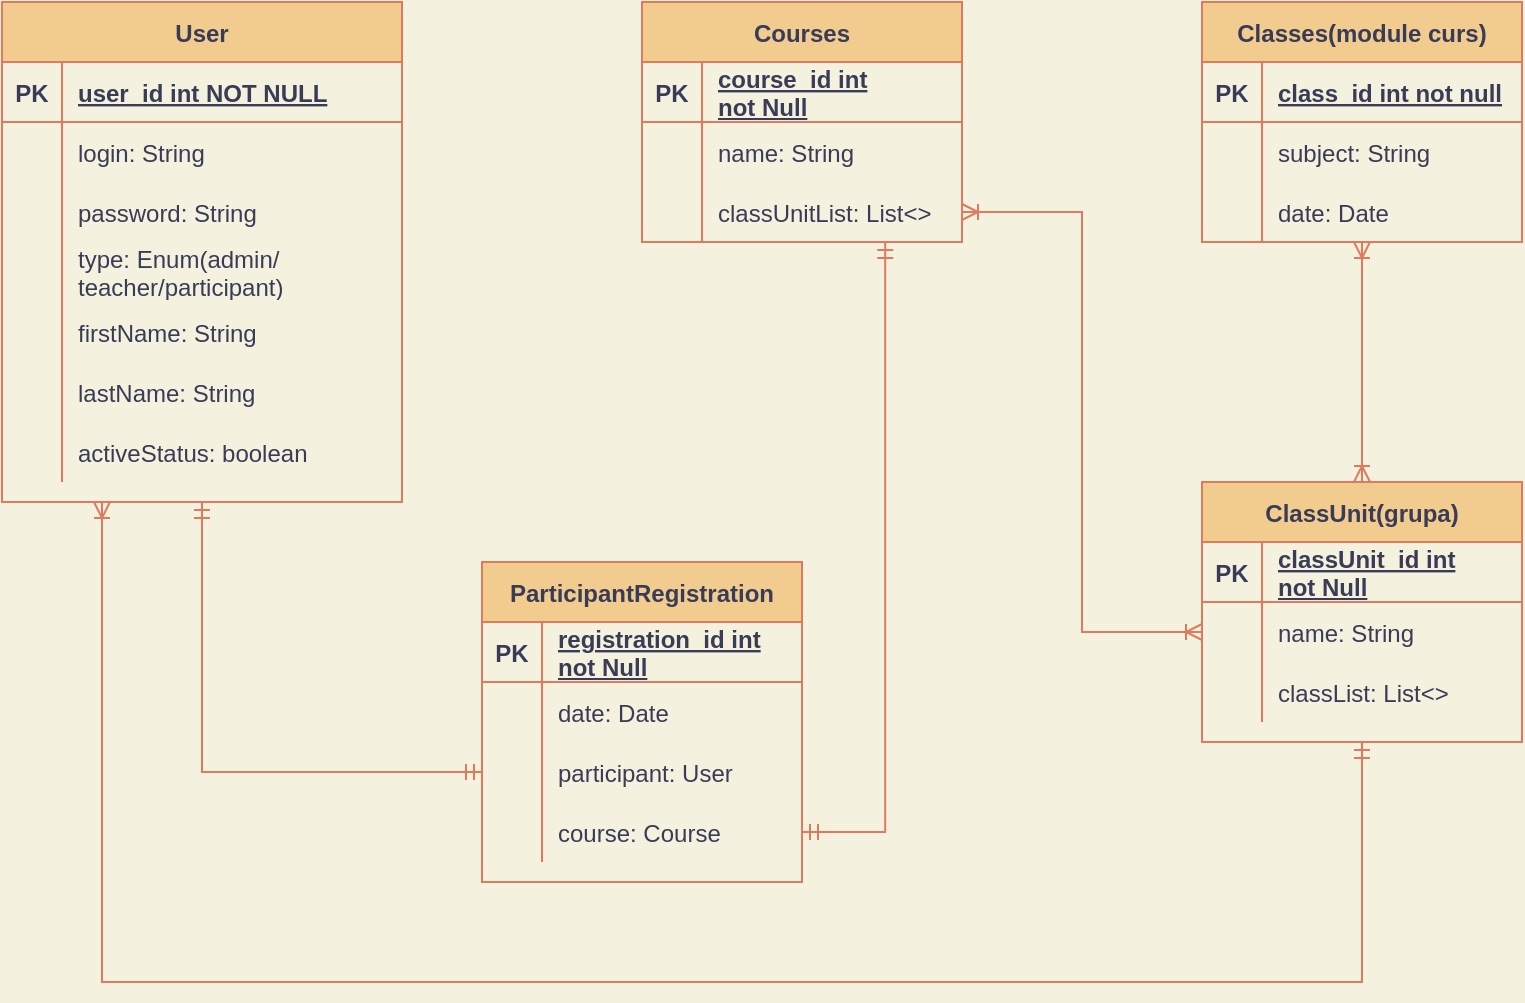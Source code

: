<mxfile version="13.6.5" type="device"><diagram id="R2lEEEUBdFMjLlhIrx00" name="Page-1"><mxGraphModel dx="958" dy="528" grid="1" gridSize="10" guides="1" tooltips="1" connect="1" arrows="1" fold="1" page="1" pageScale="1" pageWidth="1169" pageHeight="827" background="#F4F1DE" math="0" shadow="0" extFonts="Permanent Marker^https://fonts.googleapis.com/css?family=Permanent+Marker"><root><mxCell id="0"/><mxCell id="1" parent="0"/><mxCell id="t1AtbeF_gEcHzylxAlXW-76" style="edgeStyle=orthogonalEdgeStyle;rounded=0;orthogonalLoop=1;jettySize=auto;html=1;exitX=0.5;exitY=1;exitDx=0;exitDy=0;entryX=0;entryY=0.5;entryDx=0;entryDy=0;startArrow=ERmandOne;startFill=0;endArrow=ERmandOne;endFill=0;labelBackgroundColor=#F4F1DE;strokeColor=#E07A5F;fontColor=#393C56;" edge="1" parent="1" source="C-vyLk0tnHw3VtMMgP7b-23" target="t1AtbeF_gEcHzylxAlXW-69"><mxGeometry relative="1" as="geometry"/></mxCell><mxCell id="t1AtbeF_gEcHzylxAlXW-80" style="edgeStyle=orthogonalEdgeStyle;rounded=0;orthogonalLoop=1;jettySize=auto;html=1;exitX=0.25;exitY=1;exitDx=0;exitDy=0;entryX=0.5;entryY=1;entryDx=0;entryDy=0;startArrow=ERoneToMany;startFill=0;endArrow=ERmandOne;endFill=0;labelBackgroundColor=#F4F1DE;strokeColor=#E07A5F;fontColor=#393C56;" edge="1" parent="1" source="C-vyLk0tnHw3VtMMgP7b-23" target="t1AtbeF_gEcHzylxAlXW-35"><mxGeometry relative="1" as="geometry"><Array as="points"><mxPoint x="90" y="570"/><mxPoint x="720" y="570"/></Array></mxGeometry></mxCell><mxCell id="C-vyLk0tnHw3VtMMgP7b-23" value="User" style="shape=table;startSize=30;container=1;collapsible=1;childLayout=tableLayout;fixedRows=1;rowLines=0;fontStyle=1;align=center;resizeLast=1;fillColor=#F2CC8F;strokeColor=#E07A5F;fontColor=#393C56;" parent="1" vertex="1"><mxGeometry x="40" y="80" width="200" height="250" as="geometry"/></mxCell><mxCell id="C-vyLk0tnHw3VtMMgP7b-24" value="" style="shape=partialRectangle;collapsible=0;dropTarget=0;pointerEvents=0;fillColor=none;points=[[0,0.5],[1,0.5]];portConstraint=eastwest;top=0;left=0;right=0;bottom=1;strokeColor=#E07A5F;fontColor=#393C56;" parent="C-vyLk0tnHw3VtMMgP7b-23" vertex="1"><mxGeometry y="30" width="200" height="30" as="geometry"/></mxCell><mxCell id="C-vyLk0tnHw3VtMMgP7b-25" value="PK" style="shape=partialRectangle;overflow=hidden;connectable=0;fillColor=none;top=0;left=0;bottom=0;right=0;fontStyle=1;strokeColor=#E07A5F;fontColor=#393C56;" parent="C-vyLk0tnHw3VtMMgP7b-24" vertex="1"><mxGeometry width="30" height="30" as="geometry"/></mxCell><mxCell id="C-vyLk0tnHw3VtMMgP7b-26" value="user_id int NOT NULL " style="shape=partialRectangle;overflow=hidden;connectable=0;fillColor=none;top=0;left=0;bottom=0;right=0;align=left;spacingLeft=6;fontStyle=5;strokeColor=#E07A5F;fontColor=#393C56;" parent="C-vyLk0tnHw3VtMMgP7b-24" vertex="1"><mxGeometry x="30" width="170" height="30" as="geometry"/></mxCell><mxCell id="C-vyLk0tnHw3VtMMgP7b-27" value="" style="shape=partialRectangle;collapsible=0;dropTarget=0;pointerEvents=0;fillColor=none;points=[[0,0.5],[1,0.5]];portConstraint=eastwest;top=0;left=0;right=0;bottom=0;strokeColor=#E07A5F;fontColor=#393C56;" parent="C-vyLk0tnHw3VtMMgP7b-23" vertex="1"><mxGeometry y="60" width="200" height="30" as="geometry"/></mxCell><mxCell id="C-vyLk0tnHw3VtMMgP7b-28" value="" style="shape=partialRectangle;overflow=hidden;connectable=0;fillColor=none;top=0;left=0;bottom=0;right=0;strokeColor=#E07A5F;fontColor=#393C56;" parent="C-vyLk0tnHw3VtMMgP7b-27" vertex="1"><mxGeometry width="30" height="30" as="geometry"/></mxCell><mxCell id="C-vyLk0tnHw3VtMMgP7b-29" value="login: String" style="shape=partialRectangle;overflow=hidden;connectable=0;fillColor=none;top=0;left=0;bottom=0;right=0;align=left;spacingLeft=6;strokeColor=#E07A5F;fontColor=#393C56;" parent="C-vyLk0tnHw3VtMMgP7b-27" vertex="1"><mxGeometry x="30" width="170" height="30" as="geometry"/></mxCell><mxCell id="t1AtbeF_gEcHzylxAlXW-3" value="" style="shape=partialRectangle;collapsible=0;dropTarget=0;pointerEvents=0;fillColor=none;top=0;left=0;bottom=0;right=0;points=[[0,0.5],[1,0.5]];portConstraint=eastwest;strokeColor=#E07A5F;fontColor=#393C56;" vertex="1" parent="C-vyLk0tnHw3VtMMgP7b-23"><mxGeometry y="90" width="200" height="30" as="geometry"/></mxCell><mxCell id="t1AtbeF_gEcHzylxAlXW-4" value="" style="shape=partialRectangle;connectable=0;fillColor=none;top=0;left=0;bottom=0;right=0;editable=1;overflow=hidden;strokeColor=#E07A5F;fontColor=#393C56;" vertex="1" parent="t1AtbeF_gEcHzylxAlXW-3"><mxGeometry width="30" height="30" as="geometry"/></mxCell><mxCell id="t1AtbeF_gEcHzylxAlXW-5" value="password: String" style="shape=partialRectangle;connectable=0;fillColor=none;top=0;left=0;bottom=0;right=0;align=left;spacingLeft=6;overflow=hidden;strokeColor=#E07A5F;fontColor=#393C56;" vertex="1" parent="t1AtbeF_gEcHzylxAlXW-3"><mxGeometry x="30" width="170" height="30" as="geometry"/></mxCell><mxCell id="t1AtbeF_gEcHzylxAlXW-7" value="" style="shape=partialRectangle;collapsible=0;dropTarget=0;pointerEvents=0;fillColor=none;top=0;left=0;bottom=0;right=0;points=[[0,0.5],[1,0.5]];portConstraint=eastwest;strokeColor=#E07A5F;fontColor=#393C56;" vertex="1" parent="C-vyLk0tnHw3VtMMgP7b-23"><mxGeometry y="120" width="200" height="30" as="geometry"/></mxCell><mxCell id="t1AtbeF_gEcHzylxAlXW-8" value="" style="shape=partialRectangle;connectable=0;fillColor=none;top=0;left=0;bottom=0;right=0;editable=1;overflow=hidden;strokeColor=#E07A5F;fontColor=#393C56;" vertex="1" parent="t1AtbeF_gEcHzylxAlXW-7"><mxGeometry width="30" height="30" as="geometry"/></mxCell><mxCell id="t1AtbeF_gEcHzylxAlXW-9" value="type: Enum(admin/&#10;teacher/participant)" style="shape=partialRectangle;connectable=0;fillColor=none;top=0;left=0;bottom=0;right=0;align=left;spacingLeft=6;overflow=hidden;strokeColor=#E07A5F;fontColor=#393C56;" vertex="1" parent="t1AtbeF_gEcHzylxAlXW-7"><mxGeometry x="30" width="170" height="30" as="geometry"/></mxCell><mxCell id="t1AtbeF_gEcHzylxAlXW-11" value="" style="shape=partialRectangle;collapsible=0;dropTarget=0;pointerEvents=0;fillColor=none;top=0;left=0;bottom=0;right=0;points=[[0,0.5],[1,0.5]];portConstraint=eastwest;strokeColor=#E07A5F;fontColor=#393C56;" vertex="1" parent="C-vyLk0tnHw3VtMMgP7b-23"><mxGeometry y="150" width="200" height="30" as="geometry"/></mxCell><mxCell id="t1AtbeF_gEcHzylxAlXW-12" value="" style="shape=partialRectangle;connectable=0;fillColor=none;top=0;left=0;bottom=0;right=0;editable=1;overflow=hidden;strokeColor=#E07A5F;fontColor=#393C56;" vertex="1" parent="t1AtbeF_gEcHzylxAlXW-11"><mxGeometry width="30" height="30" as="geometry"/></mxCell><mxCell id="t1AtbeF_gEcHzylxAlXW-13" value="firstName: String" style="shape=partialRectangle;connectable=0;fillColor=none;top=0;left=0;bottom=0;right=0;align=left;spacingLeft=6;overflow=hidden;strokeColor=#E07A5F;fontColor=#393C56;" vertex="1" parent="t1AtbeF_gEcHzylxAlXW-11"><mxGeometry x="30" width="170" height="30" as="geometry"/></mxCell><mxCell id="t1AtbeF_gEcHzylxAlXW-15" value="" style="shape=partialRectangle;collapsible=0;dropTarget=0;pointerEvents=0;fillColor=none;top=0;left=0;bottom=0;right=0;points=[[0,0.5],[1,0.5]];portConstraint=eastwest;strokeColor=#E07A5F;fontColor=#393C56;" vertex="1" parent="C-vyLk0tnHw3VtMMgP7b-23"><mxGeometry y="180" width="200" height="30" as="geometry"/></mxCell><mxCell id="t1AtbeF_gEcHzylxAlXW-16" value="" style="shape=partialRectangle;connectable=0;fillColor=none;top=0;left=0;bottom=0;right=0;editable=1;overflow=hidden;strokeColor=#E07A5F;fontColor=#393C56;" vertex="1" parent="t1AtbeF_gEcHzylxAlXW-15"><mxGeometry width="30" height="30" as="geometry"/></mxCell><mxCell id="t1AtbeF_gEcHzylxAlXW-17" value="lastName: String" style="shape=partialRectangle;connectable=0;fillColor=none;top=0;left=0;bottom=0;right=0;align=left;spacingLeft=6;overflow=hidden;strokeColor=#E07A5F;fontColor=#393C56;" vertex="1" parent="t1AtbeF_gEcHzylxAlXW-15"><mxGeometry x="30" width="170" height="30" as="geometry"/></mxCell><mxCell id="t1AtbeF_gEcHzylxAlXW-19" value="" style="shape=partialRectangle;collapsible=0;dropTarget=0;pointerEvents=0;fillColor=none;top=0;left=0;bottom=0;right=0;points=[[0,0.5],[1,0.5]];portConstraint=eastwest;strokeColor=#E07A5F;fontColor=#393C56;" vertex="1" parent="C-vyLk0tnHw3VtMMgP7b-23"><mxGeometry y="210" width="200" height="30" as="geometry"/></mxCell><mxCell id="t1AtbeF_gEcHzylxAlXW-20" value="" style="shape=partialRectangle;connectable=0;fillColor=none;top=0;left=0;bottom=0;right=0;editable=1;overflow=hidden;strokeColor=#E07A5F;fontColor=#393C56;" vertex="1" parent="t1AtbeF_gEcHzylxAlXW-19"><mxGeometry width="30" height="30" as="geometry"/></mxCell><mxCell id="t1AtbeF_gEcHzylxAlXW-21" value="activeStatus: boolean" style="shape=partialRectangle;connectable=0;fillColor=none;top=0;left=0;bottom=0;right=0;align=left;spacingLeft=6;overflow=hidden;strokeColor=#E07A5F;fontColor=#393C56;" vertex="1" parent="t1AtbeF_gEcHzylxAlXW-19"><mxGeometry x="30" width="170" height="30" as="geometry"/></mxCell><mxCell id="t1AtbeF_gEcHzylxAlXW-62" value="ParticipantRegistration" style="shape=table;startSize=30;container=1;collapsible=1;childLayout=tableLayout;fixedRows=1;rowLines=0;fontStyle=1;align=center;resizeLast=1;fillColor=#F2CC8F;strokeColor=#E07A5F;fontColor=#393C56;" vertex="1" parent="1"><mxGeometry x="280" y="360" width="160" height="160" as="geometry"/></mxCell><mxCell id="t1AtbeF_gEcHzylxAlXW-63" value="" style="shape=partialRectangle;collapsible=0;dropTarget=0;pointerEvents=0;fillColor=none;top=0;left=0;bottom=1;right=0;points=[[0,0.5],[1,0.5]];portConstraint=eastwest;strokeColor=#E07A5F;fontColor=#393C56;" vertex="1" parent="t1AtbeF_gEcHzylxAlXW-62"><mxGeometry y="30" width="160" height="30" as="geometry"/></mxCell><mxCell id="t1AtbeF_gEcHzylxAlXW-64" value="PK" style="shape=partialRectangle;connectable=0;fillColor=none;top=0;left=0;bottom=0;right=0;fontStyle=1;overflow=hidden;strokeColor=#E07A5F;fontColor=#393C56;" vertex="1" parent="t1AtbeF_gEcHzylxAlXW-63"><mxGeometry width="30" height="30" as="geometry"/></mxCell><mxCell id="t1AtbeF_gEcHzylxAlXW-65" value="registration_id int &#10;not Null" style="shape=partialRectangle;connectable=0;fillColor=none;top=0;left=0;bottom=0;right=0;align=left;spacingLeft=6;fontStyle=5;overflow=hidden;strokeColor=#E07A5F;fontColor=#393C56;" vertex="1" parent="t1AtbeF_gEcHzylxAlXW-63"><mxGeometry x="30" width="130" height="30" as="geometry"/></mxCell><mxCell id="t1AtbeF_gEcHzylxAlXW-66" value="" style="shape=partialRectangle;collapsible=0;dropTarget=0;pointerEvents=0;fillColor=none;top=0;left=0;bottom=0;right=0;points=[[0,0.5],[1,0.5]];portConstraint=eastwest;strokeColor=#E07A5F;fontColor=#393C56;" vertex="1" parent="t1AtbeF_gEcHzylxAlXW-62"><mxGeometry y="60" width="160" height="30" as="geometry"/></mxCell><mxCell id="t1AtbeF_gEcHzylxAlXW-67" value="" style="shape=partialRectangle;connectable=0;fillColor=none;top=0;left=0;bottom=0;right=0;editable=1;overflow=hidden;strokeColor=#E07A5F;fontColor=#393C56;" vertex="1" parent="t1AtbeF_gEcHzylxAlXW-66"><mxGeometry width="30" height="30" as="geometry"/></mxCell><mxCell id="t1AtbeF_gEcHzylxAlXW-68" value="date: Date" style="shape=partialRectangle;connectable=0;fillColor=none;top=0;left=0;bottom=0;right=0;align=left;spacingLeft=6;overflow=hidden;strokeColor=#E07A5F;fontColor=#393C56;" vertex="1" parent="t1AtbeF_gEcHzylxAlXW-66"><mxGeometry x="30" width="130" height="30" as="geometry"/></mxCell><mxCell id="t1AtbeF_gEcHzylxAlXW-69" value="" style="shape=partialRectangle;collapsible=0;dropTarget=0;pointerEvents=0;fillColor=none;top=0;left=0;bottom=0;right=0;points=[[0,0.5],[1,0.5]];portConstraint=eastwest;strokeColor=#E07A5F;fontColor=#393C56;" vertex="1" parent="t1AtbeF_gEcHzylxAlXW-62"><mxGeometry y="90" width="160" height="30" as="geometry"/></mxCell><mxCell id="t1AtbeF_gEcHzylxAlXW-70" value="" style="shape=partialRectangle;connectable=0;fillColor=none;top=0;left=0;bottom=0;right=0;editable=1;overflow=hidden;strokeColor=#E07A5F;fontColor=#393C56;" vertex="1" parent="t1AtbeF_gEcHzylxAlXW-69"><mxGeometry width="30" height="30" as="geometry"/></mxCell><mxCell id="t1AtbeF_gEcHzylxAlXW-71" value="participant: User" style="shape=partialRectangle;connectable=0;fillColor=none;top=0;left=0;bottom=0;right=0;align=left;spacingLeft=6;overflow=hidden;strokeColor=#E07A5F;fontColor=#393C56;" vertex="1" parent="t1AtbeF_gEcHzylxAlXW-69"><mxGeometry x="30" width="130" height="30" as="geometry"/></mxCell><mxCell id="t1AtbeF_gEcHzylxAlXW-72" value="" style="shape=partialRectangle;collapsible=0;dropTarget=0;pointerEvents=0;fillColor=none;top=0;left=0;bottom=0;right=0;points=[[0,0.5],[1,0.5]];portConstraint=eastwest;strokeColor=#E07A5F;fontColor=#393C56;" vertex="1" parent="t1AtbeF_gEcHzylxAlXW-62"><mxGeometry y="120" width="160" height="30" as="geometry"/></mxCell><mxCell id="t1AtbeF_gEcHzylxAlXW-73" value="" style="shape=partialRectangle;connectable=0;fillColor=none;top=0;left=0;bottom=0;right=0;editable=1;overflow=hidden;strokeColor=#E07A5F;fontColor=#393C56;" vertex="1" parent="t1AtbeF_gEcHzylxAlXW-72"><mxGeometry width="30" height="30" as="geometry"/></mxCell><mxCell id="t1AtbeF_gEcHzylxAlXW-74" value="course: Course" style="shape=partialRectangle;connectable=0;fillColor=none;top=0;left=0;bottom=0;right=0;align=left;spacingLeft=6;overflow=hidden;strokeColor=#E07A5F;fontColor=#393C56;" vertex="1" parent="t1AtbeF_gEcHzylxAlXW-72"><mxGeometry x="30" width="130" height="30" as="geometry"/></mxCell><mxCell id="t1AtbeF_gEcHzylxAlXW-48" value="Courses" style="shape=table;startSize=30;container=1;collapsible=1;childLayout=tableLayout;fixedRows=1;rowLines=0;fontStyle=1;align=center;resizeLast=1;fillColor=#F2CC8F;strokeColor=#E07A5F;fontColor=#393C56;" vertex="1" parent="1"><mxGeometry x="360" y="80" width="160" height="120" as="geometry"/></mxCell><mxCell id="t1AtbeF_gEcHzylxAlXW-49" value="" style="shape=partialRectangle;collapsible=0;dropTarget=0;pointerEvents=0;fillColor=none;top=0;left=0;bottom=1;right=0;points=[[0,0.5],[1,0.5]];portConstraint=eastwest;strokeColor=#E07A5F;fontColor=#393C56;" vertex="1" parent="t1AtbeF_gEcHzylxAlXW-48"><mxGeometry y="30" width="160" height="30" as="geometry"/></mxCell><mxCell id="t1AtbeF_gEcHzylxAlXW-50" value="PK" style="shape=partialRectangle;connectable=0;fillColor=none;top=0;left=0;bottom=0;right=0;fontStyle=1;overflow=hidden;strokeColor=#E07A5F;fontColor=#393C56;" vertex="1" parent="t1AtbeF_gEcHzylxAlXW-49"><mxGeometry width="30" height="30" as="geometry"/></mxCell><mxCell id="t1AtbeF_gEcHzylxAlXW-51" value="course_id int &#10;not Null" style="shape=partialRectangle;connectable=0;fillColor=none;top=0;left=0;bottom=0;right=0;align=left;spacingLeft=6;fontStyle=5;overflow=hidden;strokeColor=#E07A5F;fontColor=#393C56;" vertex="1" parent="t1AtbeF_gEcHzylxAlXW-49"><mxGeometry x="30" width="130" height="30" as="geometry"/></mxCell><mxCell id="t1AtbeF_gEcHzylxAlXW-52" value="" style="shape=partialRectangle;collapsible=0;dropTarget=0;pointerEvents=0;fillColor=none;top=0;left=0;bottom=0;right=0;points=[[0,0.5],[1,0.5]];portConstraint=eastwest;strokeColor=#E07A5F;fontColor=#393C56;" vertex="1" parent="t1AtbeF_gEcHzylxAlXW-48"><mxGeometry y="60" width="160" height="30" as="geometry"/></mxCell><mxCell id="t1AtbeF_gEcHzylxAlXW-53" value="" style="shape=partialRectangle;connectable=0;fillColor=none;top=0;left=0;bottom=0;right=0;editable=1;overflow=hidden;strokeColor=#E07A5F;fontColor=#393C56;" vertex="1" parent="t1AtbeF_gEcHzylxAlXW-52"><mxGeometry width="30" height="30" as="geometry"/></mxCell><mxCell id="t1AtbeF_gEcHzylxAlXW-54" value="name: String" style="shape=partialRectangle;connectable=0;fillColor=none;top=0;left=0;bottom=0;right=0;align=left;spacingLeft=6;overflow=hidden;strokeColor=#E07A5F;fontColor=#393C56;" vertex="1" parent="t1AtbeF_gEcHzylxAlXW-52"><mxGeometry x="30" width="130" height="30" as="geometry"/></mxCell><mxCell id="t1AtbeF_gEcHzylxAlXW-55" value="" style="shape=partialRectangle;collapsible=0;dropTarget=0;pointerEvents=0;fillColor=none;top=0;left=0;bottom=0;right=0;points=[[0,0.5],[1,0.5]];portConstraint=eastwest;strokeColor=#E07A5F;fontColor=#393C56;" vertex="1" parent="t1AtbeF_gEcHzylxAlXW-48"><mxGeometry y="90" width="160" height="30" as="geometry"/></mxCell><mxCell id="t1AtbeF_gEcHzylxAlXW-56" value="" style="shape=partialRectangle;connectable=0;fillColor=none;top=0;left=0;bottom=0;right=0;editable=1;overflow=hidden;strokeColor=#E07A5F;fontColor=#393C56;" vertex="1" parent="t1AtbeF_gEcHzylxAlXW-55"><mxGeometry width="30" height="30" as="geometry"/></mxCell><mxCell id="t1AtbeF_gEcHzylxAlXW-57" value="classUnitList: List&lt;&gt;" style="shape=partialRectangle;connectable=0;fillColor=none;top=0;left=0;bottom=0;right=0;align=left;spacingLeft=6;overflow=hidden;strokeColor=#E07A5F;fontColor=#393C56;" vertex="1" parent="t1AtbeF_gEcHzylxAlXW-55"><mxGeometry x="30" width="130" height="30" as="geometry"/></mxCell><mxCell id="t1AtbeF_gEcHzylxAlXW-77" style="edgeStyle=orthogonalEdgeStyle;rounded=0;orthogonalLoop=1;jettySize=auto;html=1;exitX=1;exitY=0.5;exitDx=0;exitDy=0;startArrow=ERmandOne;startFill=0;endArrow=ERmandOne;endFill=0;entryX=0.76;entryY=1.002;entryDx=0;entryDy=0;entryPerimeter=0;labelBackgroundColor=#F4F1DE;strokeColor=#E07A5F;fontColor=#393C56;" edge="1" parent="1" source="t1AtbeF_gEcHzylxAlXW-72" target="t1AtbeF_gEcHzylxAlXW-55"><mxGeometry relative="1" as="geometry"><mxPoint x="480" y="210" as="targetPoint"/></mxGeometry></mxCell><mxCell id="t1AtbeF_gEcHzylxAlXW-78" style="edgeStyle=orthogonalEdgeStyle;rounded=0;orthogonalLoop=1;jettySize=auto;html=1;entryX=0.5;entryY=0;entryDx=0;entryDy=0;startArrow=ERoneToMany;startFill=0;endArrow=ERoneToMany;endFill=0;labelBackgroundColor=#F4F1DE;strokeColor=#E07A5F;fontColor=#393C56;" edge="1" parent="1" source="t1AtbeF_gEcHzylxAlXW-22" target="t1AtbeF_gEcHzylxAlXW-35"><mxGeometry relative="1" as="geometry"/></mxCell><mxCell id="t1AtbeF_gEcHzylxAlXW-22" value="Classes(module curs)" style="shape=table;startSize=30;container=1;collapsible=1;childLayout=tableLayout;fixedRows=1;rowLines=0;fontStyle=1;align=center;resizeLast=1;fillColor=#F2CC8F;strokeColor=#E07A5F;fontColor=#393C56;" vertex="1" parent="1"><mxGeometry x="640" y="80" width="160" height="120" as="geometry"/></mxCell><mxCell id="t1AtbeF_gEcHzylxAlXW-23" value="" style="shape=partialRectangle;collapsible=0;dropTarget=0;pointerEvents=0;fillColor=none;top=0;left=0;bottom=1;right=0;points=[[0,0.5],[1,0.5]];portConstraint=eastwest;strokeColor=#E07A5F;fontColor=#393C56;" vertex="1" parent="t1AtbeF_gEcHzylxAlXW-22"><mxGeometry y="30" width="160" height="30" as="geometry"/></mxCell><mxCell id="t1AtbeF_gEcHzylxAlXW-24" value="PK" style="shape=partialRectangle;connectable=0;fillColor=none;top=0;left=0;bottom=0;right=0;fontStyle=1;overflow=hidden;strokeColor=#E07A5F;fontColor=#393C56;" vertex="1" parent="t1AtbeF_gEcHzylxAlXW-23"><mxGeometry width="30" height="30" as="geometry"/></mxCell><mxCell id="t1AtbeF_gEcHzylxAlXW-25" value="class_id int not null" style="shape=partialRectangle;connectable=0;fillColor=none;top=0;left=0;bottom=0;right=0;align=left;spacingLeft=6;fontStyle=5;overflow=hidden;strokeColor=#E07A5F;fontColor=#393C56;" vertex="1" parent="t1AtbeF_gEcHzylxAlXW-23"><mxGeometry x="30" width="130" height="30" as="geometry"/></mxCell><mxCell id="t1AtbeF_gEcHzylxAlXW-26" value="" style="shape=partialRectangle;collapsible=0;dropTarget=0;pointerEvents=0;fillColor=none;top=0;left=0;bottom=0;right=0;points=[[0,0.5],[1,0.5]];portConstraint=eastwest;strokeColor=#E07A5F;fontColor=#393C56;" vertex="1" parent="t1AtbeF_gEcHzylxAlXW-22"><mxGeometry y="60" width="160" height="30" as="geometry"/></mxCell><mxCell id="t1AtbeF_gEcHzylxAlXW-27" value="" style="shape=partialRectangle;connectable=0;fillColor=none;top=0;left=0;bottom=0;right=0;editable=1;overflow=hidden;strokeColor=#E07A5F;fontColor=#393C56;" vertex="1" parent="t1AtbeF_gEcHzylxAlXW-26"><mxGeometry width="30" height="30" as="geometry"/></mxCell><mxCell id="t1AtbeF_gEcHzylxAlXW-28" value="subject: String" style="shape=partialRectangle;connectable=0;fillColor=none;top=0;left=0;bottom=0;right=0;align=left;spacingLeft=6;overflow=hidden;strokeColor=#E07A5F;fontColor=#393C56;" vertex="1" parent="t1AtbeF_gEcHzylxAlXW-26"><mxGeometry x="30" width="130" height="30" as="geometry"/></mxCell><mxCell id="t1AtbeF_gEcHzylxAlXW-29" value="" style="shape=partialRectangle;collapsible=0;dropTarget=0;pointerEvents=0;fillColor=none;top=0;left=0;bottom=0;right=0;points=[[0,0.5],[1,0.5]];portConstraint=eastwest;strokeColor=#E07A5F;fontColor=#393C56;" vertex="1" parent="t1AtbeF_gEcHzylxAlXW-22"><mxGeometry y="90" width="160" height="30" as="geometry"/></mxCell><mxCell id="t1AtbeF_gEcHzylxAlXW-30" value="" style="shape=partialRectangle;connectable=0;fillColor=none;top=0;left=0;bottom=0;right=0;editable=1;overflow=hidden;strokeColor=#E07A5F;fontColor=#393C56;" vertex="1" parent="t1AtbeF_gEcHzylxAlXW-29"><mxGeometry width="30" height="30" as="geometry"/></mxCell><mxCell id="t1AtbeF_gEcHzylxAlXW-31" value="date: Date" style="shape=partialRectangle;connectable=0;fillColor=none;top=0;left=0;bottom=0;right=0;align=left;spacingLeft=6;overflow=hidden;strokeColor=#E07A5F;fontColor=#393C56;" vertex="1" parent="t1AtbeF_gEcHzylxAlXW-29"><mxGeometry x="30" width="130" height="30" as="geometry"/></mxCell><mxCell id="t1AtbeF_gEcHzylxAlXW-35" value="ClassUnit(grupa)" style="shape=table;startSize=30;container=1;collapsible=1;childLayout=tableLayout;fixedRows=1;rowLines=0;fontStyle=1;align=center;resizeLast=1;fillColor=#F2CC8F;strokeColor=#E07A5F;fontColor=#393C56;" vertex="1" parent="1"><mxGeometry x="640" y="320" width="160" height="130" as="geometry"/></mxCell><mxCell id="t1AtbeF_gEcHzylxAlXW-36" value="" style="shape=partialRectangle;collapsible=0;dropTarget=0;pointerEvents=0;fillColor=none;top=0;left=0;bottom=1;right=0;points=[[0,0.5],[1,0.5]];portConstraint=eastwest;strokeColor=#E07A5F;fontColor=#393C56;" vertex="1" parent="t1AtbeF_gEcHzylxAlXW-35"><mxGeometry y="30" width="160" height="30" as="geometry"/></mxCell><mxCell id="t1AtbeF_gEcHzylxAlXW-37" value="PK" style="shape=partialRectangle;connectable=0;fillColor=none;top=0;left=0;bottom=0;right=0;fontStyle=1;overflow=hidden;strokeColor=#E07A5F;fontColor=#393C56;" vertex="1" parent="t1AtbeF_gEcHzylxAlXW-36"><mxGeometry width="30" height="30" as="geometry"/></mxCell><mxCell id="t1AtbeF_gEcHzylxAlXW-38" value="classUnit_id int &#10;not Null" style="shape=partialRectangle;connectable=0;fillColor=none;top=0;left=0;bottom=0;right=0;align=left;spacingLeft=6;fontStyle=5;overflow=hidden;strokeColor=#E07A5F;fontColor=#393C56;" vertex="1" parent="t1AtbeF_gEcHzylxAlXW-36"><mxGeometry x="30" width="130" height="30" as="geometry"/></mxCell><mxCell id="t1AtbeF_gEcHzylxAlXW-39" value="" style="shape=partialRectangle;collapsible=0;dropTarget=0;pointerEvents=0;fillColor=none;top=0;left=0;bottom=0;right=0;points=[[0,0.5],[1,0.5]];portConstraint=eastwest;strokeColor=#E07A5F;fontColor=#393C56;" vertex="1" parent="t1AtbeF_gEcHzylxAlXW-35"><mxGeometry y="60" width="160" height="30" as="geometry"/></mxCell><mxCell id="t1AtbeF_gEcHzylxAlXW-40" value="" style="shape=partialRectangle;connectable=0;fillColor=none;top=0;left=0;bottom=0;right=0;editable=1;overflow=hidden;strokeColor=#E07A5F;fontColor=#393C56;" vertex="1" parent="t1AtbeF_gEcHzylxAlXW-39"><mxGeometry width="30" height="30" as="geometry"/></mxCell><mxCell id="t1AtbeF_gEcHzylxAlXW-41" value="name: String" style="shape=partialRectangle;connectable=0;fillColor=none;top=0;left=0;bottom=0;right=0;align=left;spacingLeft=6;overflow=hidden;strokeColor=#E07A5F;fontColor=#393C56;" vertex="1" parent="t1AtbeF_gEcHzylxAlXW-39"><mxGeometry x="30" width="130" height="30" as="geometry"/></mxCell><mxCell id="t1AtbeF_gEcHzylxAlXW-42" value="" style="shape=partialRectangle;collapsible=0;dropTarget=0;pointerEvents=0;fillColor=none;top=0;left=0;bottom=0;right=0;points=[[0,0.5],[1,0.5]];portConstraint=eastwest;strokeColor=#E07A5F;fontColor=#393C56;" vertex="1" parent="t1AtbeF_gEcHzylxAlXW-35"><mxGeometry y="90" width="160" height="30" as="geometry"/></mxCell><mxCell id="t1AtbeF_gEcHzylxAlXW-43" value="" style="shape=partialRectangle;connectable=0;fillColor=none;top=0;left=0;bottom=0;right=0;editable=1;overflow=hidden;strokeColor=#E07A5F;fontColor=#393C56;" vertex="1" parent="t1AtbeF_gEcHzylxAlXW-42"><mxGeometry width="30" height="30" as="geometry"/></mxCell><mxCell id="t1AtbeF_gEcHzylxAlXW-44" value="classList: List&lt;&gt;" style="shape=partialRectangle;connectable=0;fillColor=none;top=0;left=0;bottom=0;right=0;align=left;spacingLeft=6;overflow=hidden;strokeColor=#E07A5F;fontColor=#393C56;" vertex="1" parent="t1AtbeF_gEcHzylxAlXW-42"><mxGeometry x="30" width="130" height="30" as="geometry"/></mxCell><mxCell id="t1AtbeF_gEcHzylxAlXW-79" style="edgeStyle=orthogonalEdgeStyle;rounded=0;orthogonalLoop=1;jettySize=auto;html=1;entryX=0;entryY=0.5;entryDx=0;entryDy=0;startArrow=ERoneToMany;startFill=0;endArrow=ERoneToMany;endFill=0;labelBackgroundColor=#F4F1DE;strokeColor=#E07A5F;fontColor=#393C56;" edge="1" parent="1" source="t1AtbeF_gEcHzylxAlXW-55" target="t1AtbeF_gEcHzylxAlXW-39"><mxGeometry relative="1" as="geometry"/></mxCell></root></mxGraphModel></diagram></mxfile>